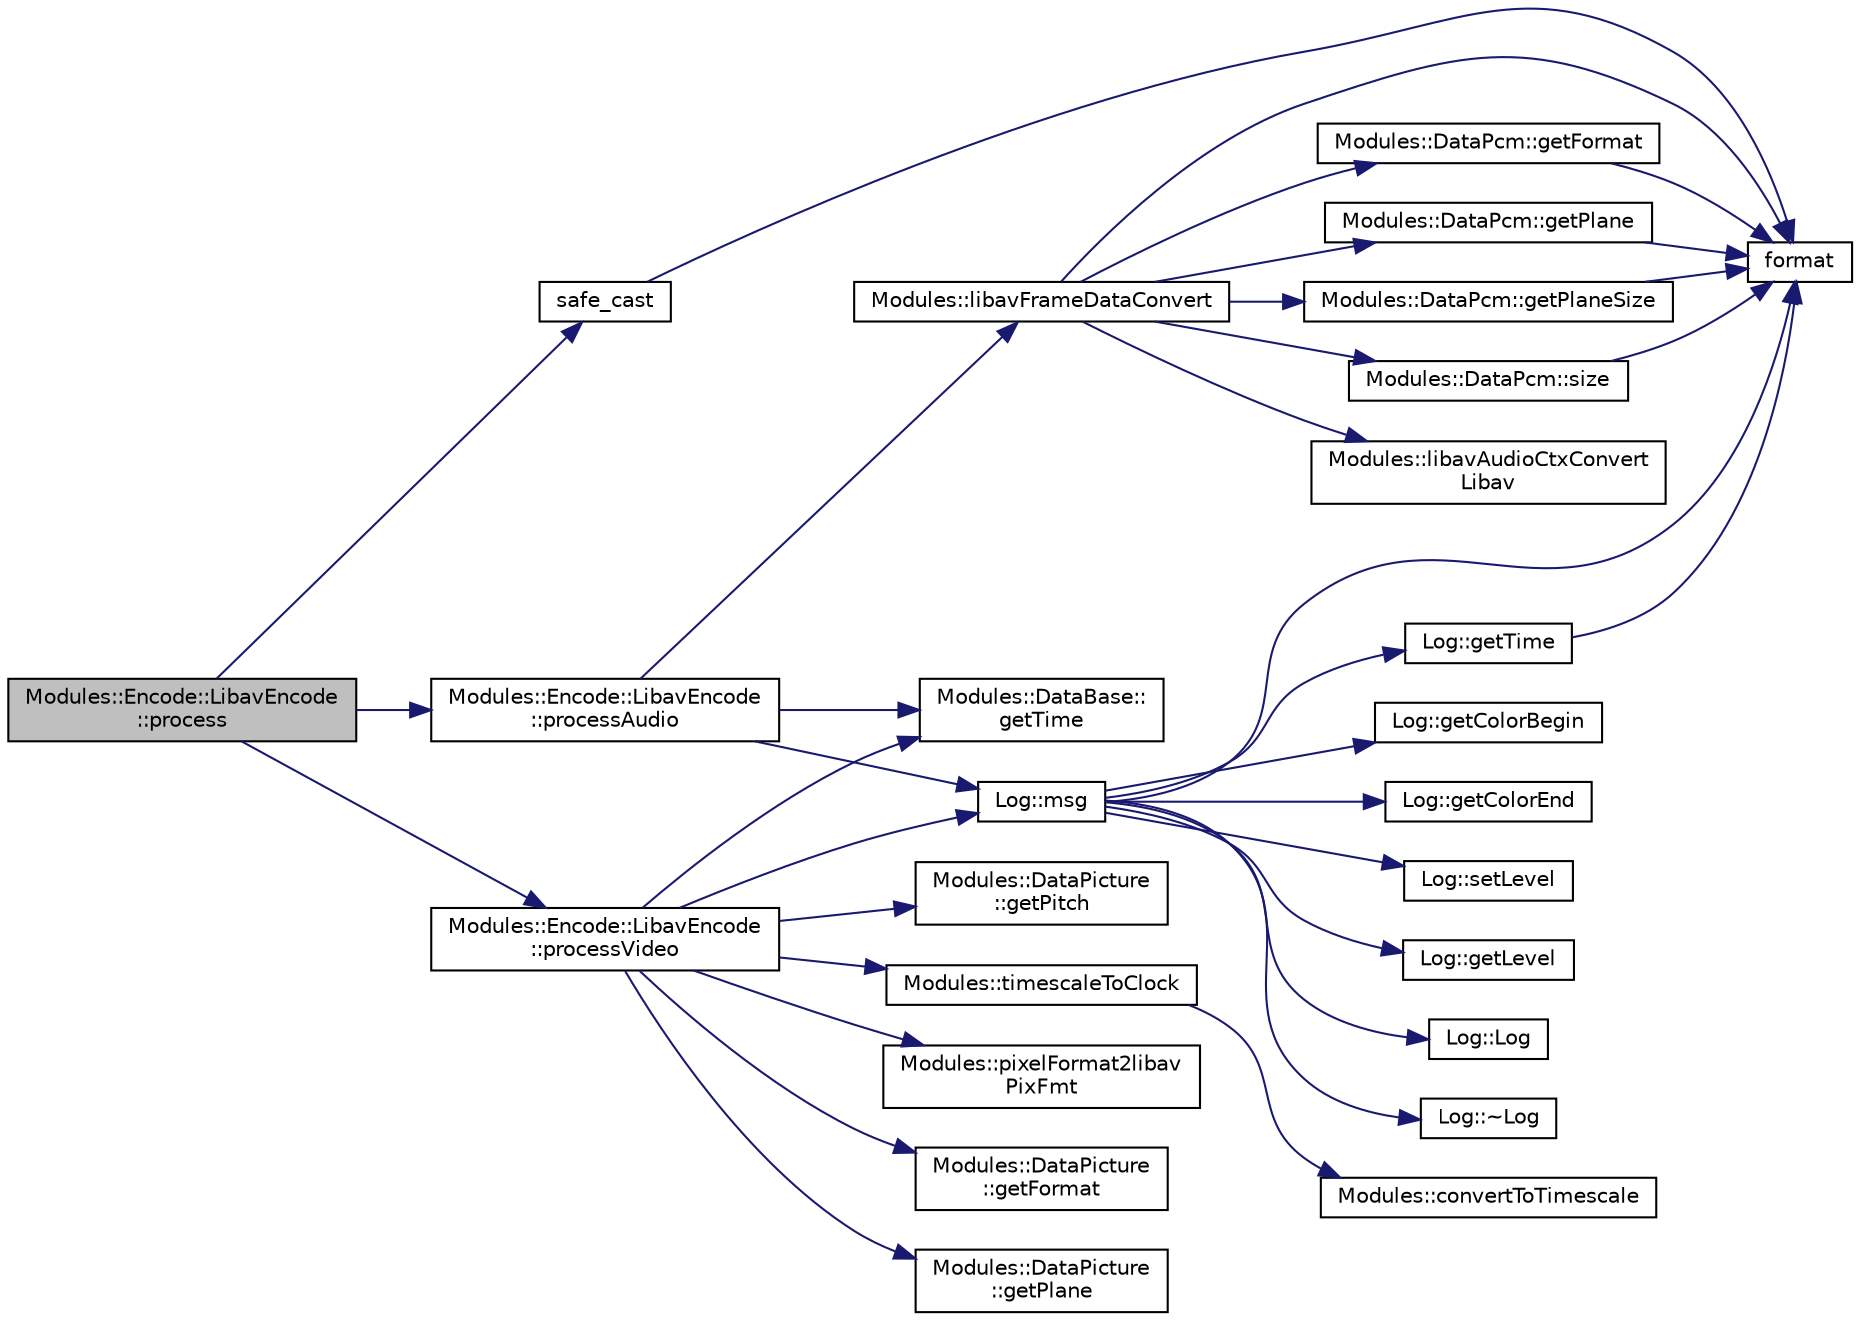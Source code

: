 digraph "Modules::Encode::LibavEncode::process"
{
 // INTERACTIVE_SVG=YES
  edge [fontname="Helvetica",fontsize="10",labelfontname="Helvetica",labelfontsize="10"];
  node [fontname="Helvetica",fontsize="10",shape=record];
  rankdir="LR";
  Node1 [label="Modules::Encode::LibavEncode\l::process",height=0.2,width=0.4,color="black", fillcolor="grey75", style="filled", fontcolor="black"];
  Node1 -> Node2 [color="midnightblue",fontsize="10",style="solid",fontname="Helvetica"];
  Node2 [label="safe_cast",height=0.2,width=0.4,color="black", fillcolor="white", style="filled",URL="$tools_8hpp.html#ad0cd9d62cdc4d8ad0ad279bc6b8d5dc2"];
  Node2 -> Node3 [color="midnightblue",fontsize="10",style="solid",fontname="Helvetica"];
  Node3 [label="format",height=0.2,width=0.4,color="black", fillcolor="white", style="filled",URL="$format_8hpp.html#a3aca22086b5c6398b980286ac7dd89ad"];
  Node1 -> Node4 [color="midnightblue",fontsize="10",style="solid",fontname="Helvetica"];
  Node4 [label="Modules::Encode::LibavEncode\l::processVideo",height=0.2,width=0.4,color="black", fillcolor="white", style="filled",URL="$class_modules_1_1_encode_1_1_libav_encode.html#aa403370c2299223e14a266e60bb3c3c8"];
  Node4 -> Node5 [color="midnightblue",fontsize="10",style="solid",fontname="Helvetica"];
  Node5 [label="Modules::pixelFormat2libav\lPixFmt",height=0.2,width=0.4,color="black", fillcolor="white", style="filled",URL="$namespace_modules.html#a042025a863e6d623dbf37aeab1f433c3"];
  Node4 -> Node6 [color="midnightblue",fontsize="10",style="solid",fontname="Helvetica"];
  Node6 [label="Modules::DataPicture\l::getFormat",height=0.2,width=0.4,color="black", fillcolor="white", style="filled",URL="$class_modules_1_1_data_picture.html#a190686aefbdbe4a691158d69de0cbdb1"];
  Node4 -> Node7 [color="midnightblue",fontsize="10",style="solid",fontname="Helvetica"];
  Node7 [label="Modules::DataPicture\l::getPlane",height=0.2,width=0.4,color="black", fillcolor="white", style="filled",URL="$class_modules_1_1_data_picture.html#a35e4a2be7600174659c9d56cac8068bb"];
  Node4 -> Node8 [color="midnightblue",fontsize="10",style="solid",fontname="Helvetica"];
  Node8 [label="Modules::DataPicture\l::getPitch",height=0.2,width=0.4,color="black", fillcolor="white", style="filled",URL="$class_modules_1_1_data_picture.html#abfa3643e4334b204688fed7c40e2f907"];
  Node4 -> Node9 [color="midnightblue",fontsize="10",style="solid",fontname="Helvetica"];
  Node9 [label="Log::msg",height=0.2,width=0.4,color="black", fillcolor="white", style="filled",URL="$class_log.html#a84056ae8f88a105f7b5fa3770f2f15d8"];
  Node9 -> Node10 [color="midnightblue",fontsize="10",style="solid",fontname="Helvetica"];
  Node10 [label="Log::getColorBegin",height=0.2,width=0.4,color="black", fillcolor="white", style="filled",URL="$class_log.html#a00080fae9f969e7c3eff2f40c7211cb3"];
  Node9 -> Node11 [color="midnightblue",fontsize="10",style="solid",fontname="Helvetica"];
  Node11 [label="Log::getTime",height=0.2,width=0.4,color="black", fillcolor="white", style="filled",URL="$class_log.html#a1e8efa09c5b342ba1f9ba6d13811fa14"];
  Node11 -> Node3 [color="midnightblue",fontsize="10",style="solid",fontname="Helvetica"];
  Node9 -> Node3 [color="midnightblue",fontsize="10",style="solid",fontname="Helvetica"];
  Node9 -> Node12 [color="midnightblue",fontsize="10",style="solid",fontname="Helvetica"];
  Node12 [label="Log::getColorEnd",height=0.2,width=0.4,color="black", fillcolor="white", style="filled",URL="$class_log.html#a1a3e0507d4f5f0486dc7fa8d98954941"];
  Node9 -> Node13 [color="midnightblue",fontsize="10",style="solid",fontname="Helvetica"];
  Node13 [label="Log::setLevel",height=0.2,width=0.4,color="black", fillcolor="white", style="filled",URL="$class_log.html#a64a94fff24e5ed45a1d627d3709b6e52"];
  Node9 -> Node14 [color="midnightblue",fontsize="10",style="solid",fontname="Helvetica"];
  Node14 [label="Log::getLevel",height=0.2,width=0.4,color="black", fillcolor="white", style="filled",URL="$class_log.html#a8def54b27ed38887e1fd074c2ea18a82"];
  Node9 -> Node15 [color="midnightblue",fontsize="10",style="solid",fontname="Helvetica"];
  Node15 [label="Log::Log",height=0.2,width=0.4,color="black", fillcolor="white", style="filled",URL="$class_log.html#af6071a60aa52b6c1b511f99b4bc1b8fe"];
  Node9 -> Node16 [color="midnightblue",fontsize="10",style="solid",fontname="Helvetica"];
  Node16 [label="Log::~Log",height=0.2,width=0.4,color="black", fillcolor="white", style="filled",URL="$class_log.html#a0fbfda88fbee5027c89f6eb121059360"];
  Node4 -> Node17 [color="midnightblue",fontsize="10",style="solid",fontname="Helvetica"];
  Node17 [label="Modules::timescaleToClock",height=0.2,width=0.4,color="black", fillcolor="white", style="filled",URL="$namespace_modules.html#a74c0641888783a1f3478e578647e7058"];
  Node17 -> Node18 [color="midnightblue",fontsize="10",style="solid",fontname="Helvetica"];
  Node18 [label="Modules::convertToTimescale",height=0.2,width=0.4,color="black", fillcolor="white", style="filled",URL="$namespace_modules.html#ae71b9f7b9d637c5862f04c71a0d65a6e"];
  Node4 -> Node19 [color="midnightblue",fontsize="10",style="solid",fontname="Helvetica"];
  Node19 [label="Modules::DataBase::\lgetTime",height=0.2,width=0.4,color="black", fillcolor="white", style="filled",URL="$class_modules_1_1_data_base.html#ad6fd0319bafa4c3d919ec496399bacc4"];
  Node1 -> Node20 [color="midnightblue",fontsize="10",style="solid",fontname="Helvetica"];
  Node20 [label="Modules::Encode::LibavEncode\l::processAudio",height=0.2,width=0.4,color="black", fillcolor="white", style="filled",URL="$class_modules_1_1_encode_1_1_libav_encode.html#a181e7eaa68fa575d44236e976d094c17"];
  Node20 -> Node21 [color="midnightblue",fontsize="10",style="solid",fontname="Helvetica"];
  Node21 [label="Modules::libavFrameDataConvert",height=0.2,width=0.4,color="black", fillcolor="white", style="filled",URL="$namespace_modules.html#a80c5e4240d6fcb63e8a3f4fcbc7e5380"];
  Node21 -> Node3 [color="midnightblue",fontsize="10",style="solid",fontname="Helvetica"];
  Node21 -> Node22 [color="midnightblue",fontsize="10",style="solid",fontname="Helvetica"];
  Node22 [label="Modules::DataPcm::getFormat",height=0.2,width=0.4,color="black", fillcolor="white", style="filled",URL="$class_modules_1_1_data_pcm.html#a26fe38ffa8a97bbc84c543244e437e5a"];
  Node22 -> Node3 [color="midnightblue",fontsize="10",style="solid",fontname="Helvetica"];
  Node21 -> Node23 [color="midnightblue",fontsize="10",style="solid",fontname="Helvetica"];
  Node23 [label="Modules::libavAudioCtxConvert\lLibav",height=0.2,width=0.4,color="black", fillcolor="white", style="filled",URL="$namespace_modules.html#aaf7532301bc5ce344ec4075dd449bd9d"];
  Node21 -> Node24 [color="midnightblue",fontsize="10",style="solid",fontname="Helvetica"];
  Node24 [label="Modules::DataPcm::getPlane",height=0.2,width=0.4,color="black", fillcolor="white", style="filled",URL="$class_modules_1_1_data_pcm.html#a1ff01a268f5b88ad6345980c2fab8da4"];
  Node24 -> Node3 [color="midnightblue",fontsize="10",style="solid",fontname="Helvetica"];
  Node21 -> Node25 [color="midnightblue",fontsize="10",style="solid",fontname="Helvetica"];
  Node25 [label="Modules::DataPcm::getPlaneSize",height=0.2,width=0.4,color="black", fillcolor="white", style="filled",URL="$class_modules_1_1_data_pcm.html#a11df5bb749621ccab0a5cca93c041deb"];
  Node25 -> Node3 [color="midnightblue",fontsize="10",style="solid",fontname="Helvetica"];
  Node21 -> Node26 [color="midnightblue",fontsize="10",style="solid",fontname="Helvetica"];
  Node26 [label="Modules::DataPcm::size",height=0.2,width=0.4,color="black", fillcolor="white", style="filled",URL="$class_modules_1_1_data_pcm.html#aa905bc711ad95a20667c8535c41a5bd5"];
  Node26 -> Node3 [color="midnightblue",fontsize="10",style="solid",fontname="Helvetica"];
  Node20 -> Node9 [color="midnightblue",fontsize="10",style="solid",fontname="Helvetica"];
  Node20 -> Node19 [color="midnightblue",fontsize="10",style="solid",fontname="Helvetica"];
}
